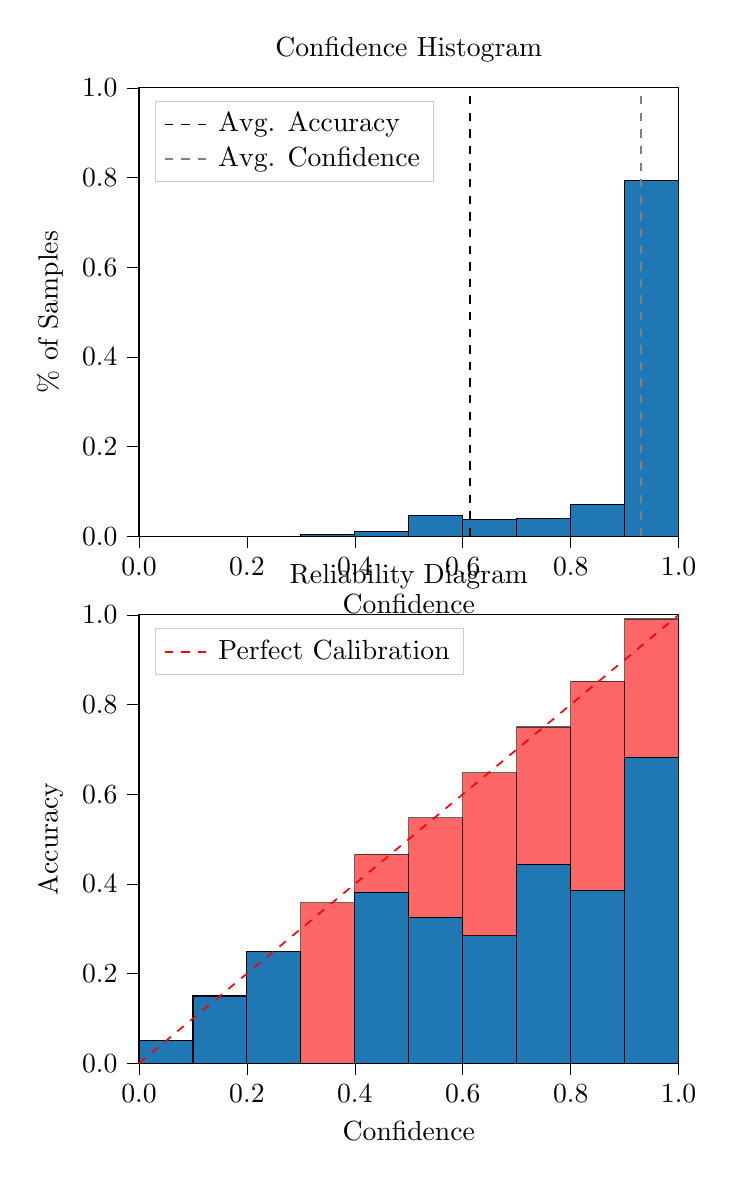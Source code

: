 % This file was created by tikzplotlib v0.9.8.
\begin{tikzpicture}

\definecolor{color0}{rgb}{0.122,0.467,0.706}

\begin{groupplot}[group style={group size=1 by 2}]
\nextgroupplot[
legend cell align={left},
legend style={
  fill opacity=0.8,
  draw opacity=1,
  text opacity=1,
  at={(0.03,0.97)},
  anchor=north west,
  draw=white!80!black
},
tick align=outside,
tick pos=left,
title={Confidence Histogram},
x grid style={white!69.02!black},
xlabel={Confidence},
xmin=0, xmax=1,
xtick style={color=black},
xtick={0,0.2,0.4,0.6,0.8,1},
xticklabels={0.0,0.2,0.4,0.6,0.8,1.0},
y grid style={white!69.02!black},
ylabel={\% of Samples},
ymin=0, ymax=1,
ytick style={color=black},
ytick={0,0.2,0.4,0.6,0.8,1},
yticklabels={0.0,0.2,0.4,0.6,0.8,1.0}
]
\draw[draw=black,fill=color0] (axis cs:-6.939e-18,0) rectangle (axis cs:0.1,0);
\draw[draw=black,fill=color0] (axis cs:0.1,0) rectangle (axis cs:0.2,0);
\draw[draw=black,fill=color0] (axis cs:0.2,0) rectangle (axis cs:0.3,0);
\draw[draw=black,fill=color0] (axis cs:0.3,0) rectangle (axis cs:0.4,0.004);
\draw[draw=black,fill=color0] (axis cs:0.4,0) rectangle (axis cs:0.5,0.01);
\draw[draw=black,fill=color0] (axis cs:0.5,0) rectangle (axis cs:0.6,0.046);
\draw[draw=black,fill=color0] (axis cs:0.6,0) rectangle (axis cs:0.7,0.037);
\draw[draw=black,fill=color0] (axis cs:0.7,0) rectangle (axis cs:0.8,0.04);
\draw[draw=black,fill=color0] (axis cs:0.8,0) rectangle (axis cs:0.9,0.07);
\draw[draw=black,fill=color0] (axis cs:0.9,0) rectangle (axis cs:1,0.793);
\addplot [semithick, black, dashed]
table {%
0.614 0
0.614 1
};
\addlegendentry{Avg. Accuracy}
\addplot [semithick, white!50.196!black, dashed]
table {%
0.93 0
0.93 1
};
\addlegendentry{Avg. Confidence}

\nextgroupplot[
legend cell align={left},
legend style={
  fill opacity=0.8,
  draw opacity=1,
  text opacity=1,
  at={(0.03,0.97)},
  anchor=north west,
  draw=white!80!black
},
tick align=outside,
tick pos=left,
title={Reliability Diagram},
x grid style={white!69.02!black},
xlabel={Confidence},
xmin=0, xmax=1,
xtick style={color=black},
xtick={0,0.2,0.4,0.6,0.8,1},
xticklabels={0.0,0.2,0.4,0.6,0.8,1.0},
y grid style={white!69.02!black},
ylabel={Accuracy},
ymin=0, ymax=1,
ytick style={color=black},
ytick={0,0.2,0.4,0.6,0.8,1},
yticklabels={0.0,0.2,0.4,0.6,0.8,1.0}
]
\draw[draw=black,fill=color0] (axis cs:-6.939e-18,0) rectangle (axis cs:0.1,0.05);
\draw[draw=black,fill=color0] (axis cs:0.1,0) rectangle (axis cs:0.2,0.15);
\draw[draw=black,fill=color0] (axis cs:0.2,0) rectangle (axis cs:0.3,0.25);
\draw[draw=black,fill=color0] (axis cs:0.3,0) rectangle (axis cs:0.4,0);
\draw[draw=black,fill=color0] (axis cs:0.4,0) rectangle (axis cs:0.5,0.381);
\draw[draw=black,fill=color0] (axis cs:0.5,0) rectangle (axis cs:0.6,0.326);
\draw[draw=black,fill=color0] (axis cs:0.6,0) rectangle (axis cs:0.7,0.284);
\draw[draw=black,fill=color0] (axis cs:0.7,0) rectangle (axis cs:0.8,0.444);
\draw[draw=black,fill=color0] (axis cs:0.8,0) rectangle (axis cs:0.9,0.386);
\draw[draw=black,fill=color0] (axis cs:0.9,0) rectangle (axis cs:1,0.682);
\draw[draw=black,fill=red,opacity=0.6] (axis cs:-6.939e-18,0.05) rectangle (axis cs:0.1,0.05);
\draw[draw=black,fill=red,opacity=0.6] (axis cs:0.1,0.15) rectangle (axis cs:0.2,0.15);
\draw[draw=black,fill=red,opacity=0.6] (axis cs:0.2,0.25) rectangle (axis cs:0.3,0.25);
\draw[draw=black,fill=red,opacity=0.6] (axis cs:0.3,0) rectangle (axis cs:0.4,0.358);
\draw[draw=black,fill=red,opacity=0.6] (axis cs:0.4,0.381) rectangle (axis cs:0.5,0.466);
\draw[draw=black,fill=red,opacity=0.6] (axis cs:0.5,0.326) rectangle (axis cs:0.6,0.548);
\draw[draw=black,fill=red,opacity=0.6] (axis cs:0.6,0.284) rectangle (axis cs:0.7,0.648);
\draw[draw=black,fill=red,opacity=0.6] (axis cs:0.7,0.444) rectangle (axis cs:0.8,0.75);
\draw[draw=black,fill=red,opacity=0.6] (axis cs:0.8,0.386) rectangle (axis cs:0.9,0.852);
\draw[draw=black,fill=red,opacity=0.6] (axis cs:0.9,0.682) rectangle (axis cs:1,0.991);
\addplot [semithick, red, dashed]
table {%
0 0
1 1
};
\addlegendentry{Perfect Calibration}
\end{groupplot}

\end{tikzpicture}

